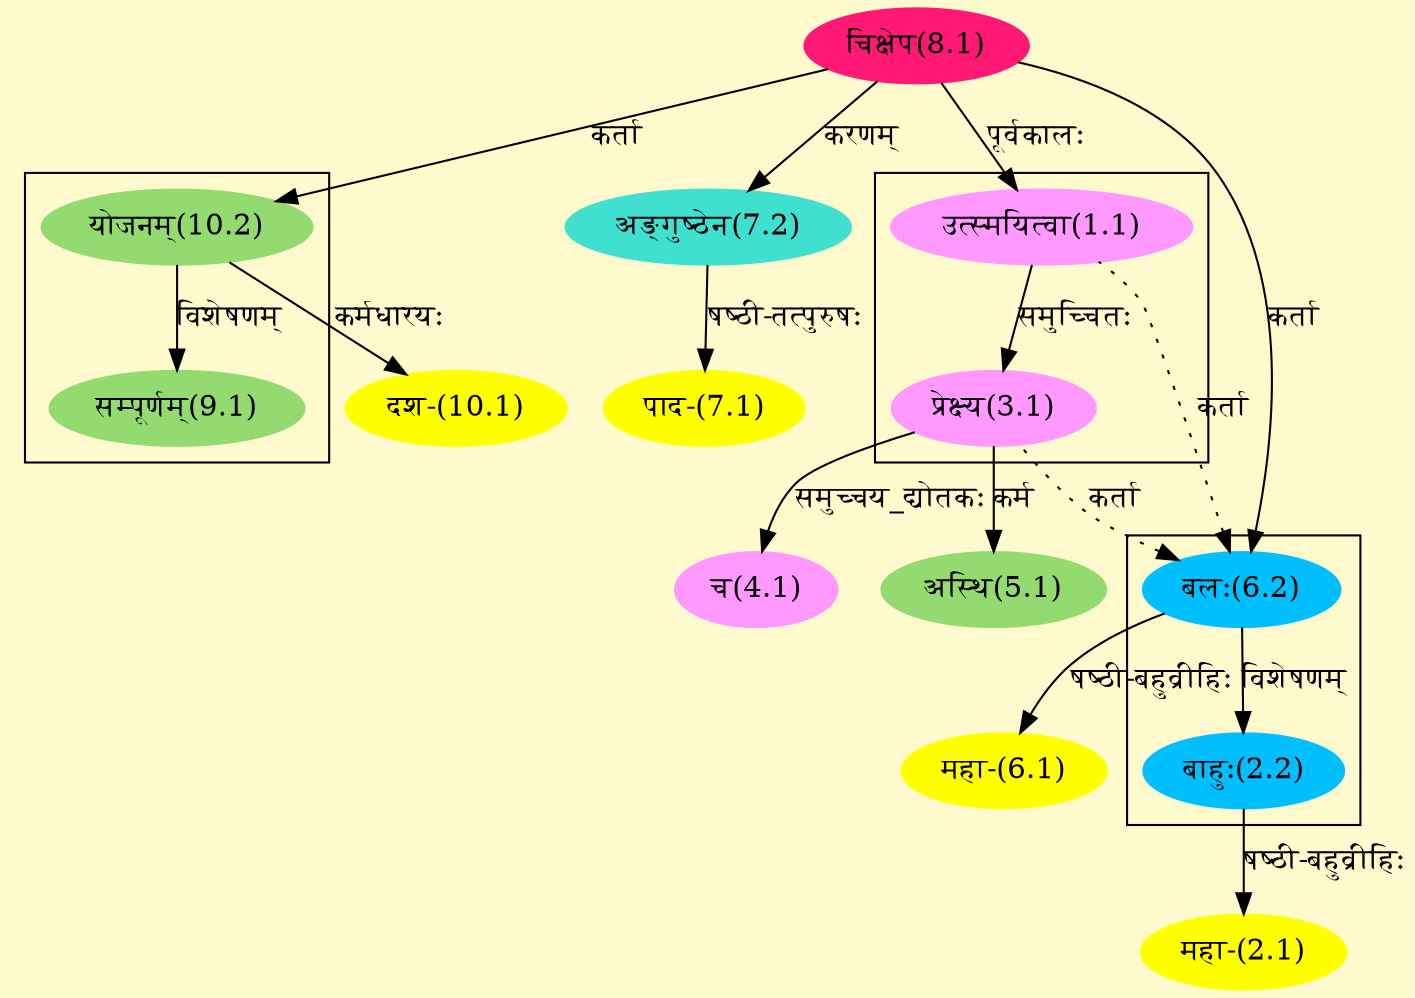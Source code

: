 digraph G{
rankdir=BT;
 compound=true;
 bgcolor="lemonchiffon1";

subgraph cluster_1{
Node2_2 [style=filled, color="#00BFFF" label = "बाहुः(2.2)"]
Node6_2 [style=filled, color="#00BFFF" label = "बलः(6.2)"]

}

subgraph cluster_2{
Node3_1 [style=filled, color="#FF99FF" label = "प्रेक्ष्य(3.1)"]
Node1_1 [style=filled, color="#FF99FF" label = "उत्स्मयित्वा(1.1)"]

}

subgraph cluster_3{
Node9_1 [style=filled, color="#93DB70" label = "सम्पूर्णम्(9.1)"]
Node10_2 [style=filled, color="#93DB70" label = "योजनम्(10.2)"]

}
Node1_1 [style=filled, color="#FF99FF" label = "उत्स्मयित्वा(1.1)"]
Node8_1 [style=filled, color="#FF1975" label = "चिक्षेप(8.1)"]
Node2_1 [style=filled, color="#FFFF00" label = "महा-(2.1)"]
Node2_2 [style=filled, color="#00BFFF" label = "बाहुः(2.2)"]
Node4_1 [style=filled, color="#FF99FF" label = "च(4.1)"]
Node3_1 [style=filled, color="#FF99FF" label = "प्रेक्ष्य(3.1)"]
Node5_1 [style=filled, color="#93DB70" label = "अस्थि(5.1)"]
Node6_1 [style=filled, color="#FFFF00" label = "महा-(6.1)"]
Node6_2 [style=filled, color="#00BFFF" label = "बलः(6.2)"]
Node7_1 [style=filled, color="#FFFF00" label = "पाद-(7.1)"]
Node7_2 [style=filled, color="#40E0D0" label = "अङ्गुष्ठेन(7.2)"]
Node [style=filled, color="" label = "()"]
Node10_1 [style=filled, color="#FFFF00" label = "दश-(10.1)"]
Node10_2 [style=filled, color="#93DB70" label = "योजनम्(10.2)"]
/* Start of Relations section */

Node1_1 -> Node8_1 [  label="पूर्वकालः"  dir="back" ]
Node2_1 -> Node2_2 [  label="षष्ठी-बहुव्रीहिः"  dir="back" ]
Node2_2 -> Node6_2 [  label="विशेषणम्"  dir="back" ]
Node3_1 -> Node1_1 [  label="समुच्चितः"  dir="back" ]
Node4_1 -> Node3_1 [  label="समुच्चय_द्योतकः"  dir="back" ]
Node5_1 -> Node3_1 [  label="कर्म"  dir="back" ]
Node6_1 -> Node6_2 [  label="षष्ठी-बहुव्रीहिः"  dir="back" ]
Node6_2 -> Node8_1 [  label="कर्ता"  dir="back" ]
Node6_2 -> Node3_1 [ style=dotted label="कर्ता"  dir="back" ]
Node6_2 -> Node1_1 [ style=dotted label="कर्ता"  dir="back" ]
Node7_1 -> Node7_2 [  label="षष्ठी-तत्पुरुषः"  dir="back" ]
Node7_2 -> Node8_1 [  label="करणम्"  dir="back" ]
Node9_1 -> Node10_2 [  label="विशेषणम्"  dir="back" ]
Node10_1 -> Node10_2 [  label="कर्मधारयः"  dir="back" ]
Node10_2 -> Node8_1 [  label="कर्ता"  dir="back" ]
}
